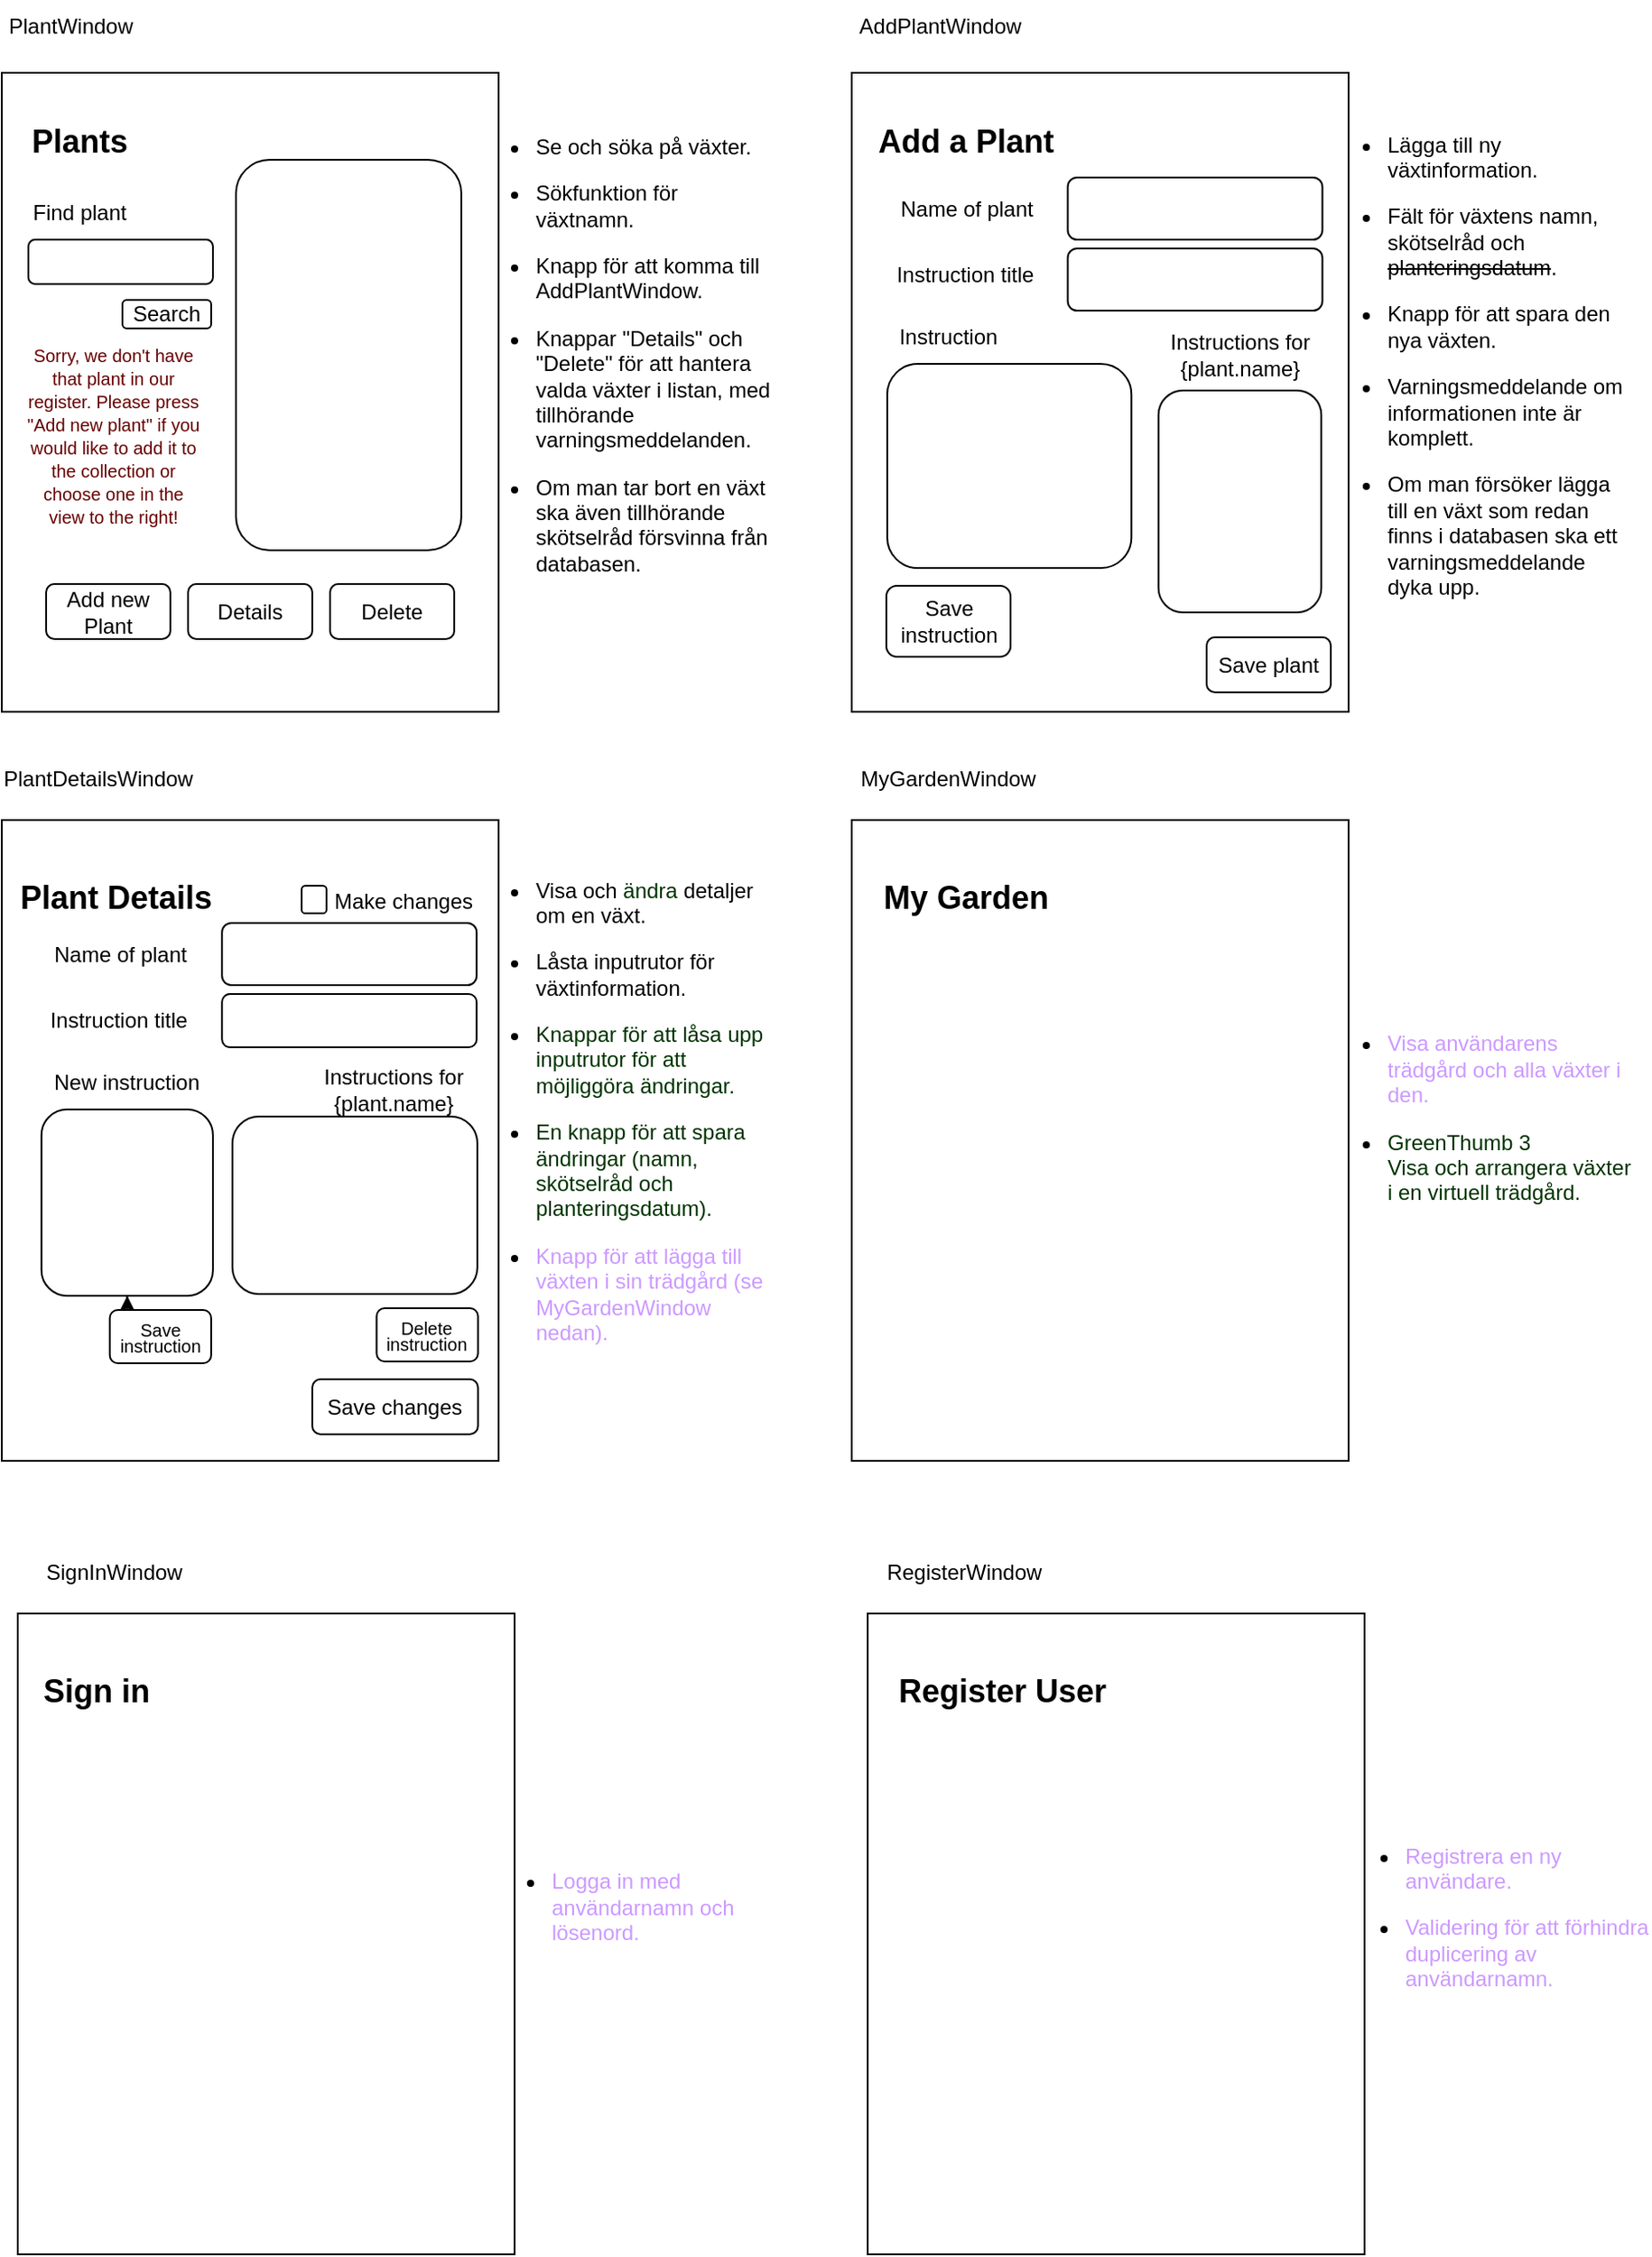 <mxfile version="22.1.5" type="device">
  <diagram name="Sida-1" id="MzAe4AkPnwdhP1O64lhZ">
    <mxGraphModel dx="833" dy="645" grid="1" gridSize="10" guides="1" tooltips="1" connect="1" arrows="1" fold="1" page="1" pageScale="1" pageWidth="827" pageHeight="1169" math="0" shadow="0">
      <root>
        <mxCell id="0" />
        <mxCell id="1" parent="0" />
        <mxCell id="gxFCZdxq8-a961sb9cm7-2" value="" style="rounded=0;whiteSpace=wrap;html=1;movable=0;resizable=0;rotatable=0;deletable=0;editable=0;locked=1;connectable=0;" vertex="1" parent="1">
          <mxGeometry x="41" y="81" width="280" height="360" as="geometry" />
        </mxCell>
        <mxCell id="gxFCZdxq8-a961sb9cm7-3" value="" style="rounded=0;whiteSpace=wrap;html=1;movable=0;resizable=0;rotatable=0;deletable=0;editable=0;locked=1;connectable=0;" vertex="1" parent="1">
          <mxGeometry x="520" y="81" width="280" height="360" as="geometry" />
        </mxCell>
        <mxCell id="gxFCZdxq8-a961sb9cm7-4" value="" style="rounded=0;whiteSpace=wrap;html=1;movable=0;resizable=0;rotatable=0;deletable=0;editable=0;locked=1;connectable=0;" vertex="1" parent="1">
          <mxGeometry x="41" y="502" width="280" height="361" as="geometry" />
        </mxCell>
        <mxCell id="gxFCZdxq8-a961sb9cm7-5" value="" style="rounded=0;whiteSpace=wrap;html=1;" vertex="1" parent="1">
          <mxGeometry x="520" y="502" width="280" height="361" as="geometry" />
        </mxCell>
        <mxCell id="gxFCZdxq8-a961sb9cm7-6" value="AddPlantWindow" style="text;html=1;strokeColor=none;fillColor=none;align=center;verticalAlign=middle;whiteSpace=wrap;rounded=0;" vertex="1" parent="1">
          <mxGeometry x="520" y="40" width="100" height="30" as="geometry" />
        </mxCell>
        <mxCell id="gxFCZdxq8-a961sb9cm7-7" value="PlantWindow" style="text;html=1;strokeColor=none;fillColor=none;align=center;verticalAlign=middle;whiteSpace=wrap;rounded=0;" vertex="1" parent="1">
          <mxGeometry x="50" y="40" width="60" height="30" as="geometry" />
        </mxCell>
        <mxCell id="gxFCZdxq8-a961sb9cm7-8" value="PlantDetailsWindow" style="text;html=1;strokeColor=none;fillColor=none;align=center;verticalAlign=middle;whiteSpace=wrap;rounded=0;" vertex="1" parent="1">
          <mxGeometry x="41" y="463" width="109" height="31" as="geometry" />
        </mxCell>
        <mxCell id="gxFCZdxq8-a961sb9cm7-9" value="MyGardenWindow" style="text;html=1;strokeColor=none;fillColor=none;align=center;verticalAlign=middle;whiteSpace=wrap;rounded=0;" vertex="1" parent="1">
          <mxGeometry x="520" y="463" width="109" height="31" as="geometry" />
        </mxCell>
        <mxCell id="gxFCZdxq8-a961sb9cm7-10" value="&lt;ul&gt;&lt;li&gt;Se och söka på växter.&lt;/li&gt;&lt;/ul&gt;&lt;ul&gt;&lt;li&gt;Sökfunktion för växtnamn.&lt;/li&gt;&lt;/ul&gt;&lt;ul&gt;&lt;li&gt;Knapp för att komma till AddPlantWindow.&lt;/li&gt;&lt;/ul&gt;&lt;ul&gt;&lt;li&gt;Knappar &quot;Details&quot; och &quot;Delete&quot; för att hantera valda växter i listan, med&lt;br&gt;tillhörande varningsmeddelanden.&lt;/li&gt;&lt;/ul&gt;&lt;ul&gt;&lt;li&gt;Om man tar bort en växt ska även tillhörande skötselråd försvinna från&lt;br&gt;databasen.&lt;br&gt;&lt;/li&gt;&lt;/ul&gt;" style="text;strokeColor=none;fillColor=none;html=1;whiteSpace=wrap;verticalAlign=middle;overflow=hidden;" vertex="1" parent="1">
          <mxGeometry x="300" y="100" width="180" height="280" as="geometry" />
        </mxCell>
        <mxCell id="gxFCZdxq8-a961sb9cm7-11" value="&lt;ul&gt;&lt;li&gt;Lägga till ny växtinformation.&amp;nbsp;&lt;/li&gt;&lt;/ul&gt;&lt;ul&gt;&lt;li&gt;Fält för växtens namn, skötselråd och &lt;strike&gt;planteringsdatum&lt;/strike&gt;.&amp;nbsp;&lt;/li&gt;&lt;/ul&gt;&lt;ul&gt;&lt;li&gt;Knapp för att spara den nya växten.&amp;nbsp;&lt;/li&gt;&lt;/ul&gt;&lt;ul&gt;&lt;li&gt;Varningsmeddelande om informationen inte är komplett.&amp;nbsp;&lt;/li&gt;&lt;/ul&gt;&lt;ul&gt;&lt;li&gt;Om man försöker lägga till en växt som redan finns i databasen ska ett&lt;br&gt;varningsmeddelande dyka upp.&lt;br&gt;&lt;/li&gt;&lt;/ul&gt;" style="text;strokeColor=none;fillColor=none;html=1;whiteSpace=wrap;verticalAlign=middle;overflow=hidden;" vertex="1" parent="1">
          <mxGeometry x="780" y="100" width="180" height="280" as="geometry" />
        </mxCell>
        <mxCell id="gxFCZdxq8-a961sb9cm7-12" value="&lt;ul&gt;&lt;li&gt;&lt;font color=&quot;#cc99ff&quot;&gt;Visa användarens trädgård och alla växter i den.&amp;nbsp;&lt;/font&gt;&lt;/li&gt;&lt;/ul&gt;&lt;ul&gt;&lt;li&gt;&lt;font color=&quot;#003300&quot;&gt;GreenThumb 3&lt;br&gt;Visa och arrangera växter i en virtuell trädgård.&lt;/font&gt;&lt;br&gt;&lt;/li&gt;&lt;/ul&gt;" style="text;strokeColor=none;fillColor=none;html=1;whiteSpace=wrap;verticalAlign=middle;overflow=hidden;" vertex="1" parent="1">
          <mxGeometry x="780" y="530" width="180" height="280" as="geometry" />
        </mxCell>
        <mxCell id="gxFCZdxq8-a961sb9cm7-13" value="&lt;ul&gt;&lt;li&gt;Visa och &lt;font color=&quot;#003300&quot;&gt;ändra&lt;/font&gt; detaljer om en växt.&amp;nbsp;&lt;/li&gt;&lt;/ul&gt;&lt;ul&gt;&lt;li&gt;Låsta inputrutor för växtinformation.&amp;nbsp;&lt;/li&gt;&lt;/ul&gt;&lt;ul&gt;&lt;li&gt;&lt;font color=&quot;#003300&quot;&gt;Knappar för att låsa upp inputrutor för att möjliggöra ändringar.&amp;nbsp;&lt;/font&gt;&lt;/li&gt;&lt;/ul&gt;&lt;ul&gt;&lt;li&gt;&lt;font color=&quot;#003300&quot;&gt;En knapp för att spara ändringar (namn, skötselråd och planteringsdatum).&amp;nbsp;&lt;/font&gt;&lt;/li&gt;&lt;/ul&gt;&lt;ul&gt;&lt;li&gt;&lt;font color=&quot;#cc99ff&quot;&gt;Knapp för att lägga till växten i sin trädgård (se MyGardenWindow nedan).&lt;/font&gt;&lt;br&gt;&lt;/li&gt;&lt;/ul&gt;" style="text;strokeColor=none;fillColor=none;html=1;whiteSpace=wrap;verticalAlign=middle;overflow=hidden;" vertex="1" parent="1">
          <mxGeometry x="300" y="520" width="180" height="280" as="geometry" />
        </mxCell>
        <mxCell id="gxFCZdxq8-a961sb9cm7-14" value="" style="rounded=0;whiteSpace=wrap;html=1;" vertex="1" parent="1">
          <mxGeometry x="50" y="949" width="280" height="361" as="geometry" />
        </mxCell>
        <mxCell id="gxFCZdxq8-a961sb9cm7-15" value="" style="rounded=0;whiteSpace=wrap;html=1;" vertex="1" parent="1">
          <mxGeometry x="529" y="949" width="280" height="361" as="geometry" />
        </mxCell>
        <mxCell id="gxFCZdxq8-a961sb9cm7-16" value="SignInWindow" style="text;html=1;strokeColor=none;fillColor=none;align=center;verticalAlign=middle;whiteSpace=wrap;rounded=0;" vertex="1" parent="1">
          <mxGeometry x="50" y="910" width="109" height="31" as="geometry" />
        </mxCell>
        <mxCell id="gxFCZdxq8-a961sb9cm7-17" value="RegisterWindow" style="text;html=1;strokeColor=none;fillColor=none;align=center;verticalAlign=middle;whiteSpace=wrap;rounded=0;" vertex="1" parent="1">
          <mxGeometry x="529" y="910" width="109" height="31" as="geometry" />
        </mxCell>
        <mxCell id="gxFCZdxq8-a961sb9cm7-18" value="&lt;ul&gt;&lt;li&gt;&lt;font color=&quot;#cc99ff&quot;&gt;Registrera en ny användare.&amp;nbsp;&lt;/font&gt;&lt;/li&gt;&lt;/ul&gt;&lt;ul&gt;&lt;li&gt;&lt;font color=&quot;#cc99ff&quot;&gt;Validering för att förhindra duplicering av användarnamn.&lt;/font&gt;&lt;br&gt;&lt;/li&gt;&lt;/ul&gt;" style="text;strokeColor=none;fillColor=none;html=1;whiteSpace=wrap;verticalAlign=middle;overflow=hidden;" vertex="1" parent="1">
          <mxGeometry x="790" y="980" width="180" height="280" as="geometry" />
        </mxCell>
        <mxCell id="gxFCZdxq8-a961sb9cm7-19" value="&lt;div&gt;&lt;br&gt;&lt;/div&gt;&lt;ul&gt;&lt;li&gt;&lt;font color=&quot;#cc99ff&quot;&gt;Logga in med användarnamn och lösenord.&lt;/font&gt;&lt;br&gt;&lt;/li&gt;&lt;/ul&gt;" style="text;strokeColor=none;fillColor=none;html=1;whiteSpace=wrap;verticalAlign=middle;overflow=hidden;" vertex="1" parent="1">
          <mxGeometry x="309" y="967" width="180" height="280" as="geometry" />
        </mxCell>
        <mxCell id="gxFCZdxq8-a961sb9cm7-20" value="" style="rounded=1;whiteSpace=wrap;html=1;" vertex="1" parent="1">
          <mxGeometry x="56" y="175" width="104" height="25" as="geometry" />
        </mxCell>
        <mxCell id="gxFCZdxq8-a961sb9cm7-21" value="" style="rounded=1;whiteSpace=wrap;html=1;" vertex="1" parent="1">
          <mxGeometry x="173" y="130" width="127" height="220" as="geometry" />
        </mxCell>
        <mxCell id="gxFCZdxq8-a961sb9cm7-22" value="Delete" style="rounded=1;whiteSpace=wrap;html=1;" vertex="1" parent="1">
          <mxGeometry x="226" y="369" width="70" height="31" as="geometry" />
        </mxCell>
        <mxCell id="gxFCZdxq8-a961sb9cm7-24" value="Add new Plant" style="rounded=1;whiteSpace=wrap;html=1;" vertex="1" parent="1">
          <mxGeometry x="66" y="369" width="70" height="31" as="geometry" />
        </mxCell>
        <mxCell id="gxFCZdxq8-a961sb9cm7-27" value="Details" style="rounded=1;whiteSpace=wrap;html=1;" vertex="1" parent="1">
          <mxGeometry x="146" y="369" width="70" height="31" as="geometry" />
        </mxCell>
        <mxCell id="gxFCZdxq8-a961sb9cm7-28" value="" style="rounded=1;whiteSpace=wrap;html=1;" vertex="1" parent="1">
          <mxGeometry x="540" y="245" width="137.63" height="115" as="geometry" />
        </mxCell>
        <mxCell id="gxFCZdxq8-a961sb9cm7-29" value="" style="rounded=1;whiteSpace=wrap;html=1;" vertex="1" parent="1">
          <mxGeometry x="641.75" y="140" width="143.5" height="35" as="geometry" />
        </mxCell>
        <mxCell id="gxFCZdxq8-a961sb9cm7-37" value="Name of plant" style="text;html=1;strokeColor=none;fillColor=none;align=center;verticalAlign=middle;whiteSpace=wrap;rounded=0;" vertex="1" parent="1">
          <mxGeometry x="540" y="142.5" width="90" height="30" as="geometry" />
        </mxCell>
        <mxCell id="gxFCZdxq8-a961sb9cm7-38" value="Instruction title" style="text;html=1;strokeColor=none;fillColor=none;align=center;verticalAlign=middle;whiteSpace=wrap;rounded=0;" vertex="1" parent="1">
          <mxGeometry x="523.5" y="180" width="120" height="30" as="geometry" />
        </mxCell>
        <mxCell id="gxFCZdxq8-a961sb9cm7-40" value="Save plant" style="rounded=1;whiteSpace=wrap;html=1;" vertex="1" parent="1">
          <mxGeometry x="720" y="399" width="70" height="31" as="geometry" />
        </mxCell>
        <mxCell id="gxFCZdxq8-a961sb9cm7-41" value="&lt;h2&gt;Add a Plant&lt;/h2&gt;" style="text;html=1;strokeColor=none;fillColor=none;align=center;verticalAlign=middle;whiteSpace=wrap;rounded=0;" vertex="1" parent="1">
          <mxGeometry x="529" y="100" width="111" height="40" as="geometry" />
        </mxCell>
        <mxCell id="gxFCZdxq8-a961sb9cm7-42" value="&lt;h2&gt;Plants&lt;/h2&gt;" style="text;html=1;strokeColor=none;fillColor=none;align=center;verticalAlign=middle;whiteSpace=wrap;rounded=0;" vertex="1" parent="1">
          <mxGeometry x="50" y="100" width="70" height="40" as="geometry" />
        </mxCell>
        <mxCell id="gxFCZdxq8-a961sb9cm7-43" value="&lt;h2&gt;Plant Details&lt;/h2&gt;" style="text;html=1;strokeColor=none;fillColor=none;align=center;verticalAlign=middle;whiteSpace=wrap;rounded=0;" vertex="1" parent="1">
          <mxGeometry x="50" y="527" width="111" height="38" as="geometry" />
        </mxCell>
        <mxCell id="gxFCZdxq8-a961sb9cm7-44" value="&lt;h2&gt;My Garden&lt;/h2&gt;" style="text;html=1;strokeColor=none;fillColor=none;align=center;verticalAlign=middle;whiteSpace=wrap;rounded=0;" vertex="1" parent="1">
          <mxGeometry x="529" y="527" width="111" height="38" as="geometry" />
        </mxCell>
        <mxCell id="gxFCZdxq8-a961sb9cm7-45" value="&lt;h2&gt;Sign in&lt;/h2&gt;" style="text;html=1;strokeColor=none;fillColor=none;align=center;verticalAlign=middle;whiteSpace=wrap;rounded=0;" vertex="1" parent="1">
          <mxGeometry x="57.5" y="974" width="72.5" height="38" as="geometry" />
        </mxCell>
        <mxCell id="gxFCZdxq8-a961sb9cm7-46" value="&lt;h2&gt;Register User&lt;/h2&gt;" style="text;html=1;strokeColor=none;fillColor=none;align=center;verticalAlign=middle;whiteSpace=wrap;rounded=0;" vertex="1" parent="1">
          <mxGeometry x="540" y="974" width="130" height="38" as="geometry" />
        </mxCell>
        <mxCell id="gxFCZdxq8-a961sb9cm7-47" style="edgeStyle=orthogonalEdgeStyle;rounded=0;orthogonalLoop=1;jettySize=auto;html=1;exitX=0.5;exitY=1;exitDx=0;exitDy=0;" edge="1" parent="1" source="gxFCZdxq8-a961sb9cm7-28" target="gxFCZdxq8-a961sb9cm7-28">
          <mxGeometry relative="1" as="geometry" />
        </mxCell>
        <mxCell id="gxFCZdxq8-a961sb9cm7-48" value="" style="rounded=1;whiteSpace=wrap;html=1;" vertex="1" parent="1">
          <mxGeometry x="692.88" y="260" width="91.75" height="125" as="geometry" />
        </mxCell>
        <mxCell id="gxFCZdxq8-a961sb9cm7-50" value="" style="rounded=1;whiteSpace=wrap;html=1;" vertex="1" parent="1">
          <mxGeometry x="641.75" y="180" width="143.5" height="35" as="geometry" />
        </mxCell>
        <mxCell id="gxFCZdxq8-a961sb9cm7-51" value="Instruction" style="text;html=1;strokeColor=none;fillColor=none;align=center;verticalAlign=middle;whiteSpace=wrap;rounded=0;" vertex="1" parent="1">
          <mxGeometry x="529" y="215" width="91" height="30" as="geometry" />
        </mxCell>
        <mxCell id="gxFCZdxq8-a961sb9cm7-52" value="Instructions for {plant.name}" style="text;html=1;strokeColor=none;fillColor=none;align=center;verticalAlign=middle;whiteSpace=wrap;rounded=0;" vertex="1" parent="1">
          <mxGeometry x="685.75" y="225" width="106" height="30" as="geometry" />
        </mxCell>
        <mxCell id="gxFCZdxq8-a961sb9cm7-53" value="Save instruction" style="rounded=1;whiteSpace=wrap;html=1;" vertex="1" parent="1">
          <mxGeometry x="539.5" y="370" width="70" height="40" as="geometry" />
        </mxCell>
        <mxCell id="gxFCZdxq8-a961sb9cm7-55" value="Find plant" style="text;html=1;strokeColor=none;fillColor=none;align=center;verticalAlign=middle;whiteSpace=wrap;rounded=0;" vertex="1" parent="1">
          <mxGeometry x="50" y="145" width="70" height="30" as="geometry" />
        </mxCell>
        <mxCell id="gxFCZdxq8-a961sb9cm7-64" value="" style="rounded=1;whiteSpace=wrap;html=1;" vertex="1" parent="1">
          <mxGeometry x="63.37" y="665" width="96.63" height="105" as="geometry" />
        </mxCell>
        <mxCell id="gxFCZdxq8-a961sb9cm7-65" value="" style="rounded=1;whiteSpace=wrap;html=1;" vertex="1" parent="1">
          <mxGeometry x="165.12" y="560" width="143.5" height="35" as="geometry" />
        </mxCell>
        <mxCell id="gxFCZdxq8-a961sb9cm7-66" value="Name of plant" style="text;html=1;strokeColor=none;fillColor=none;align=center;verticalAlign=middle;whiteSpace=wrap;rounded=0;" vertex="1" parent="1">
          <mxGeometry x="63.37" y="562.5" width="90" height="30" as="geometry" />
        </mxCell>
        <mxCell id="gxFCZdxq8-a961sb9cm7-67" value="Instruction title" style="text;html=1;strokeColor=none;fillColor=none;align=center;verticalAlign=middle;whiteSpace=wrap;rounded=0;" vertex="1" parent="1">
          <mxGeometry x="46.87" y="600" width="120" height="30" as="geometry" />
        </mxCell>
        <mxCell id="gxFCZdxq8-a961sb9cm7-68" value="Save changes" style="rounded=1;whiteSpace=wrap;html=1;" vertex="1" parent="1">
          <mxGeometry x="216" y="817" width="93.37" height="31" as="geometry" />
        </mxCell>
        <mxCell id="gxFCZdxq8-a961sb9cm7-69" style="edgeStyle=orthogonalEdgeStyle;rounded=0;orthogonalLoop=1;jettySize=auto;html=1;exitX=0.5;exitY=1;exitDx=0;exitDy=0;" edge="1" source="gxFCZdxq8-a961sb9cm7-64" target="gxFCZdxq8-a961sb9cm7-64" parent="1">
          <mxGeometry relative="1" as="geometry" />
        </mxCell>
        <mxCell id="gxFCZdxq8-a961sb9cm7-70" value="" style="rounded=1;whiteSpace=wrap;html=1;" vertex="1" parent="1">
          <mxGeometry x="171" y="669" width="138" height="100" as="geometry" />
        </mxCell>
        <mxCell id="gxFCZdxq8-a961sb9cm7-71" value="" style="rounded=1;whiteSpace=wrap;html=1;" vertex="1" parent="1">
          <mxGeometry x="165.12" y="600" width="143.5" height="30" as="geometry" />
        </mxCell>
        <mxCell id="gxFCZdxq8-a961sb9cm7-72" value="New instruction" style="text;html=1;strokeColor=none;fillColor=none;align=center;verticalAlign=middle;whiteSpace=wrap;rounded=0;" vertex="1" parent="1">
          <mxGeometry x="66" y="635" width="91" height="30" as="geometry" />
        </mxCell>
        <mxCell id="gxFCZdxq8-a961sb9cm7-73" value="Instructions for {plant.name}" style="text;html=1;strokeColor=none;fillColor=none;align=center;verticalAlign=middle;whiteSpace=wrap;rounded=0;" vertex="1" parent="1">
          <mxGeometry x="209.12" y="639" width="106" height="30" as="geometry" />
        </mxCell>
        <mxCell id="gxFCZdxq8-a961sb9cm7-74" value="&lt;p style=&quot;line-height: 90%; font-size: 10px;&quot;&gt;&lt;font style=&quot;font-size: 10px;&quot;&gt;Save instruction&lt;/font&gt;&lt;/p&gt;" style="rounded=1;whiteSpace=wrap;html=1;spacing=2;" vertex="1" parent="1">
          <mxGeometry x="101.87" y="778" width="57.13" height="30" as="geometry" />
        </mxCell>
        <mxCell id="gxFCZdxq8-a961sb9cm7-75" value="" style="rounded=1;whiteSpace=wrap;html=1;" vertex="1" parent="1">
          <mxGeometry x="210" y="539" width="14" height="15.56" as="geometry" />
        </mxCell>
        <mxCell id="gxFCZdxq8-a961sb9cm7-76" value="Make changes" style="text;html=1;strokeColor=none;fillColor=none;align=center;verticalAlign=middle;whiteSpace=wrap;rounded=0;" vertex="1" parent="1">
          <mxGeometry x="226" y="532.5" width="83.37" height="30" as="geometry" />
        </mxCell>
        <mxCell id="gxFCZdxq8-a961sb9cm7-77" value="&lt;p style=&quot;line-height: 90%; font-size: 10px;&quot;&gt;&lt;font style=&quot;font-size: 10px;&quot;&gt;Delete instruction&lt;/font&gt;&lt;/p&gt;" style="rounded=1;whiteSpace=wrap;html=1;spacing=2;" vertex="1" parent="1">
          <mxGeometry x="252.24" y="777" width="57.13" height="30" as="geometry" />
        </mxCell>
        <mxCell id="gxFCZdxq8-a961sb9cm7-78" value="Search" style="rounded=1;whiteSpace=wrap;html=1;" vertex="1" parent="1">
          <mxGeometry x="109" y="209" width="50" height="16" as="geometry" />
        </mxCell>
        <mxCell id="gxFCZdxq8-a961sb9cm7-81" value="&lt;p style=&quot;line-height: 100%;&quot;&gt;&lt;font color=&quot;#660000&quot; style=&quot;font-size: 10px;&quot;&gt;Sorry, we don&#39;t have that plant in our register. Please press &quot;Add new plant&quot; if you would like to add it to the collection or choose one in the view to the right!&lt;/font&gt;&lt;/p&gt;" style="text;html=1;strokeColor=none;fillColor=none;align=center;verticalAlign=middle;whiteSpace=wrap;rounded=0;" vertex="1" parent="1">
          <mxGeometry x="53.44" y="245" width="102.13" height="80" as="geometry" />
        </mxCell>
      </root>
    </mxGraphModel>
  </diagram>
</mxfile>
